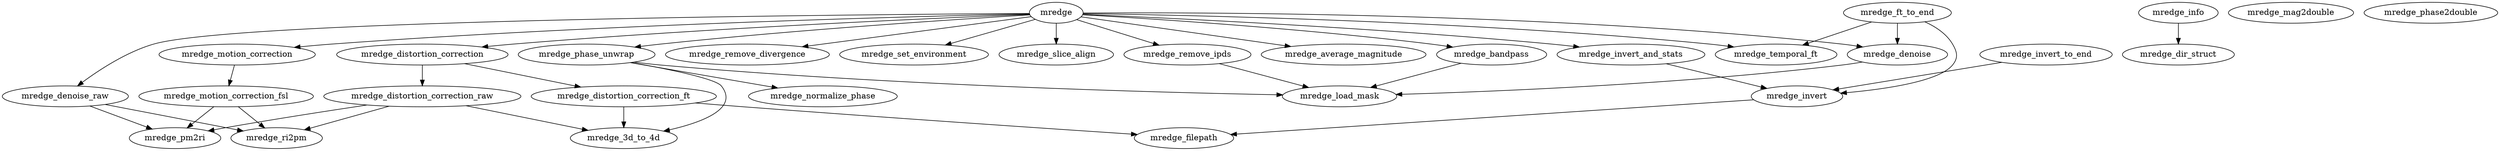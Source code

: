 /* Created by mdot for Matlab */
digraph m2html {
  mredge -> mredge_average_magnitude;
  mredge -> mredge_bandpass;
  mredge -> mredge_denoise;
  mredge -> mredge_denoise_raw;
  mredge -> mredge_distortion_correction;
  mredge -> mredge_invert_and_stats;
  mredge -> mredge_motion_correction;
  mredge -> mredge_phase_unwrap;
  mredge -> mredge_remove_divergence;
  mredge -> mredge_remove_ipds;
  mredge -> mredge_set_environment;
  mredge -> mredge_slice_align;
  mredge -> mredge_temporal_ft;
  mredge_bandpass -> mredge_load_mask;
  mredge_denoise -> mredge_load_mask;
  mredge_denoise_raw -> mredge_pm2ri;
  mredge_denoise_raw -> mredge_ri2pm;
  mredge_distortion_correction -> mredge_distortion_correction_ft;
  mredge_distortion_correction -> mredge_distortion_correction_raw;
  mredge_distortion_correction_ft -> mredge_3d_to_4d;
  mredge_distortion_correction_ft -> mredge_filepath;
  mredge_distortion_correction_raw -> mredge_3d_to_4d;
  mredge_distortion_correction_raw -> mredge_pm2ri;
  mredge_distortion_correction_raw -> mredge_ri2pm;
  mredge_ft_to_end -> mredge_denoise;
  mredge_ft_to_end -> mredge_invert;
  mredge_ft_to_end -> mredge_temporal_ft;
  mredge_info -> mredge_dir_struct;
  mredge_invert -> mredge_filepath;
  mredge_invert_and_stats -> mredge_invert;
  mredge_invert_to_end -> mredge_invert;
  mredge_motion_correction -> mredge_motion_correction_fsl;
  mredge_motion_correction_fsl -> mredge_pm2ri;
  mredge_motion_correction_fsl -> mredge_ri2pm;
  mredge_phase_unwrap -> mredge_3d_to_4d;
  mredge_phase_unwrap -> mredge_load_mask;
  mredge_phase_unwrap -> mredge_normalize_phase;
  mredge_remove_ipds -> mredge_load_mask;

  mredge [URL="mredge.html"];
  mredge_3d_to_4d [URL="mredge_3d_to_4d.html"];
  mredge_average_magnitude [URL="mredge_average_magnitude.html"];
  mredge_bandpass [URL="mredge_bandpass.html"];
  mredge_denoise [URL="mredge_denoise.html"];
  mredge_denoise_raw [URL="mredge_denoise_raw.html"];
  mredge_dir_struct [URL="mredge_dir_struct.html"];
  mredge_distortion_correction [URL="mredge_distortion_correction.html"];
  mredge_distortion_correction_ft [URL="mredge_distortion_correction_ft.html"];
  mredge_distortion_correction_raw [URL="mredge_distortion_correction_raw.html"];
  mredge_filepath [URL="mredge_filepath.html"];
  mredge_ft_to_end [URL="mredge_ft_to_end.html"];
  mredge_info [URL="mredge_info.html"];
  mredge_invert [URL="mredge_invert.html"];
  mredge_invert_and_stats [URL="mredge_invert_and_stats.html"];
  mredge_invert_to_end [URL="mredge_invert_to_end.html"];
  mredge_load_mask [URL="mredge_load_mask.html"];
  mredge_mag2double [URL="mredge_mag2double.html"];
  mredge_motion_correction [URL="mredge_motion_correction.html"];
  mredge_motion_correction_fsl [URL="mredge_motion_correction_fsl.html"];
  mredge_normalize_phase [URL="mredge_normalize_phase.html"];
  mredge_phase2double [URL="mredge_phase2double.html"];
  mredge_phase_unwrap [URL="mredge_phase_unwrap.html"];
  mredge_pm2ri [URL="mredge_pm2ri.html"];
  mredge_remove_divergence [URL="mredge_remove_divergence.html"];
  mredge_remove_ipds [URL="mredge_remove_ipds.html"];
  mredge_ri2pm [URL="mredge_ri2pm.html"];
  mredge_set_environment [URL="mredge_set_environment.html"];
  mredge_slice_align [URL="mredge_slice_align.html"];
  mredge_temporal_ft [URL="mredge_temporal_ft.html"];
}